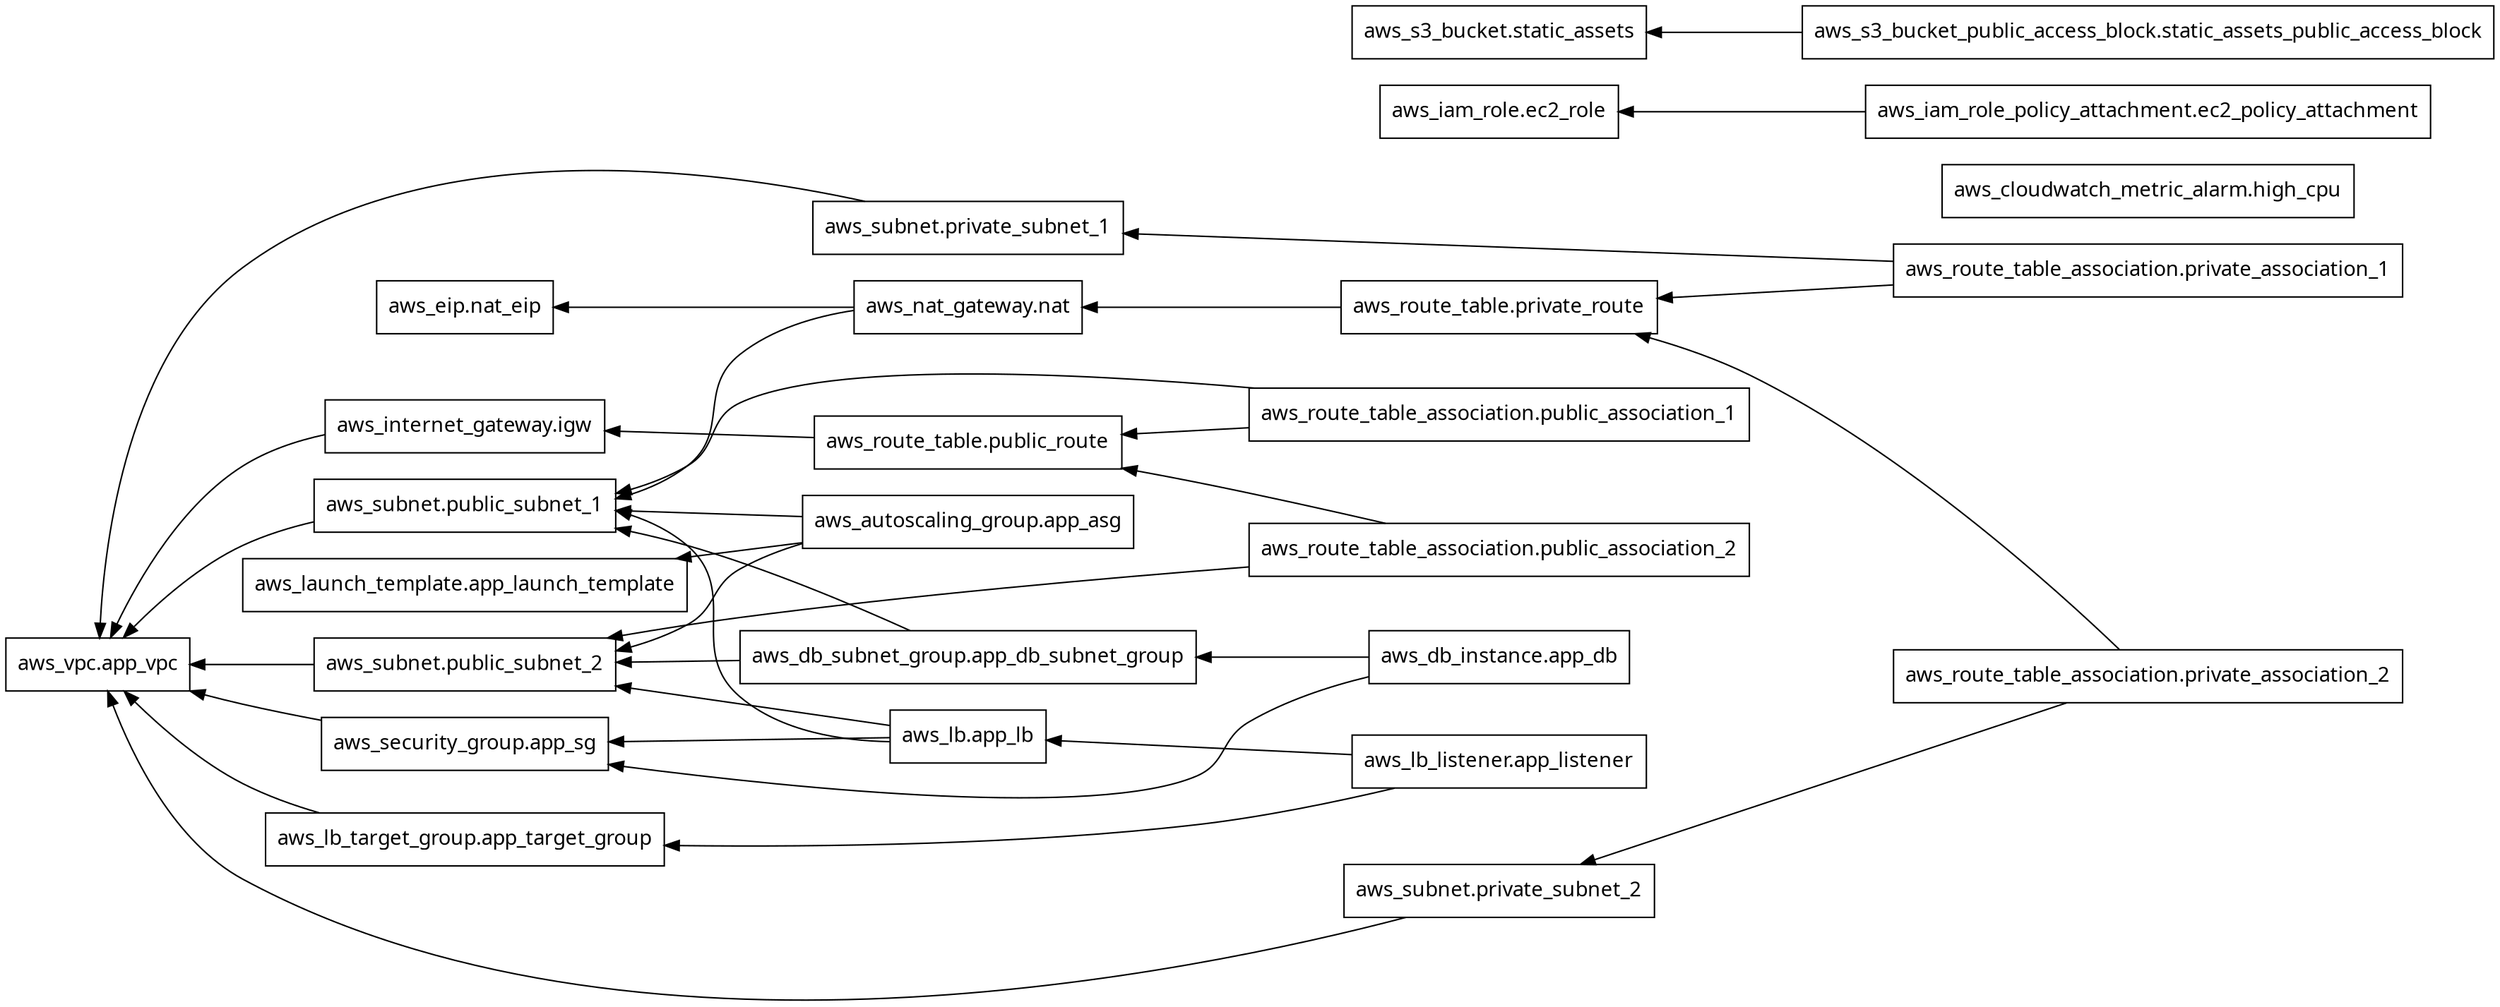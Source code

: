 digraph G {
  rankdir = "RL";
  node [shape = rect, fontname = "sans-serif"];
  "aws_autoscaling_group.app_asg" [label="aws_autoscaling_group.app_asg"];
  "aws_cloudwatch_metric_alarm.high_cpu" [label="aws_cloudwatch_metric_alarm.high_cpu"];
  "aws_db_instance.app_db" [label="aws_db_instance.app_db"];
  "aws_db_subnet_group.app_db_subnet_group" [label="aws_db_subnet_group.app_db_subnet_group"];
  "aws_eip.nat_eip" [label="aws_eip.nat_eip"];
  "aws_iam_role.ec2_role" [label="aws_iam_role.ec2_role"];
  "aws_iam_role_policy_attachment.ec2_policy_attachment" [label="aws_iam_role_policy_attachment.ec2_policy_attachment"];
  "aws_internet_gateway.igw" [label="aws_internet_gateway.igw"];
  "aws_launch_template.app_launch_template" [label="aws_launch_template.app_launch_template"];
  "aws_lb.app_lb" [label="aws_lb.app_lb"];
  "aws_lb_listener.app_listener" [label="aws_lb_listener.app_listener"];
  "aws_lb_target_group.app_target_group" [label="aws_lb_target_group.app_target_group"];
  "aws_nat_gateway.nat" [label="aws_nat_gateway.nat"];
  "aws_route_table.private_route" [label="aws_route_table.private_route"];
  "aws_route_table.public_route" [label="aws_route_table.public_route"];
  "aws_route_table_association.private_association_1" [label="aws_route_table_association.private_association_1"];
  "aws_route_table_association.private_association_2" [label="aws_route_table_association.private_association_2"];
  "aws_route_table_association.public_association_1" [label="aws_route_table_association.public_association_1"];
  "aws_route_table_association.public_association_2" [label="aws_route_table_association.public_association_2"];
  "aws_s3_bucket.static_assets" [label="aws_s3_bucket.static_assets"];
  "aws_s3_bucket_public_access_block.static_assets_public_access_block" [label="aws_s3_bucket_public_access_block.static_assets_public_access_block"];
  "aws_security_group.app_sg" [label="aws_security_group.app_sg"];
  "aws_subnet.private_subnet_1" [label="aws_subnet.private_subnet_1"];
  "aws_subnet.private_subnet_2" [label="aws_subnet.private_subnet_2"];
  "aws_subnet.public_subnet_1" [label="aws_subnet.public_subnet_1"];
  "aws_subnet.public_subnet_2" [label="aws_subnet.public_subnet_2"];
  "aws_vpc.app_vpc" [label="aws_vpc.app_vpc"];
  "aws_autoscaling_group.app_asg" -> "aws_launch_template.app_launch_template";
  "aws_autoscaling_group.app_asg" -> "aws_subnet.public_subnet_1";
  "aws_autoscaling_group.app_asg" -> "aws_subnet.public_subnet_2";
  "aws_db_instance.app_db" -> "aws_db_subnet_group.app_db_subnet_group";
  "aws_db_instance.app_db" -> "aws_security_group.app_sg";
  "aws_db_subnet_group.app_db_subnet_group" -> "aws_subnet.public_subnet_1";
  "aws_db_subnet_group.app_db_subnet_group" -> "aws_subnet.public_subnet_2";
  "aws_iam_role_policy_attachment.ec2_policy_attachment" -> "aws_iam_role.ec2_role";
  "aws_internet_gateway.igw" -> "aws_vpc.app_vpc";
  "aws_lb.app_lb" -> "aws_security_group.app_sg";
  "aws_lb.app_lb" -> "aws_subnet.public_subnet_1";
  "aws_lb.app_lb" -> "aws_subnet.public_subnet_2";
  "aws_lb_listener.app_listener" -> "aws_lb.app_lb";
  "aws_lb_listener.app_listener" -> "aws_lb_target_group.app_target_group";
  "aws_lb_target_group.app_target_group" -> "aws_vpc.app_vpc";
  "aws_nat_gateway.nat" -> "aws_eip.nat_eip";
  "aws_nat_gateway.nat" -> "aws_subnet.public_subnet_1";
  "aws_route_table.private_route" -> "aws_nat_gateway.nat";
  "aws_route_table.public_route" -> "aws_internet_gateway.igw";
  "aws_route_table_association.private_association_1" -> "aws_route_table.private_route";
  "aws_route_table_association.private_association_1" -> "aws_subnet.private_subnet_1";
  "aws_route_table_association.private_association_2" -> "aws_route_table.private_route";
  "aws_route_table_association.private_association_2" -> "aws_subnet.private_subnet_2";
  "aws_route_table_association.public_association_1" -> "aws_route_table.public_route";
  "aws_route_table_association.public_association_1" -> "aws_subnet.public_subnet_1";
  "aws_route_table_association.public_association_2" -> "aws_route_table.public_route";
  "aws_route_table_association.public_association_2" -> "aws_subnet.public_subnet_2";
  "aws_s3_bucket_public_access_block.static_assets_public_access_block" -> "aws_s3_bucket.static_assets";
  "aws_security_group.app_sg" -> "aws_vpc.app_vpc";
  "aws_subnet.private_subnet_1" -> "aws_vpc.app_vpc";
  "aws_subnet.private_subnet_2" -> "aws_vpc.app_vpc";
  "aws_subnet.public_subnet_1" -> "aws_vpc.app_vpc";
  "aws_subnet.public_subnet_2" -> "aws_vpc.app_vpc";
}
